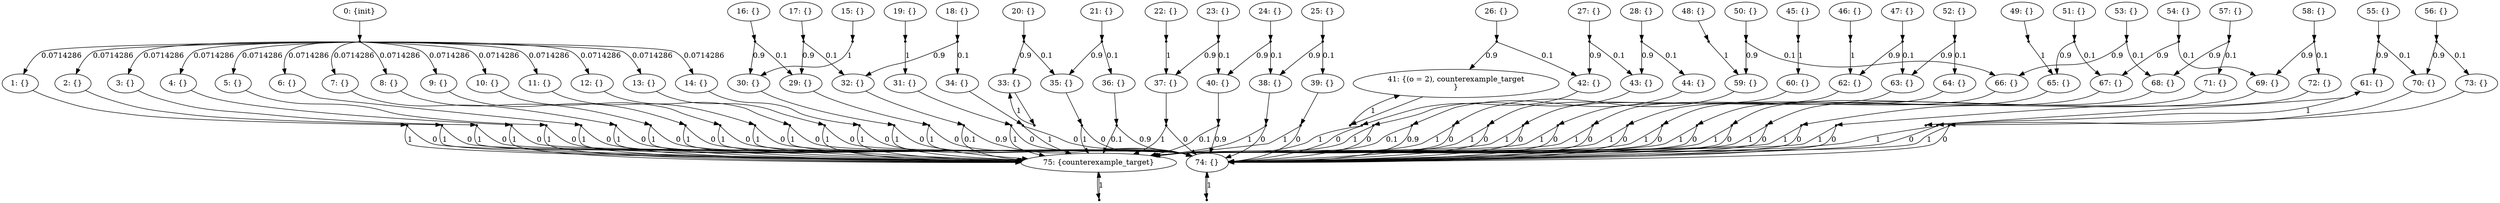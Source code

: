 digraph model {
	0 [ label = "0: {init}" ];
	1 [ label = "1: {}" ];
	2 [ label = "2: {}" ];
	3 [ label = "3: {}" ];
	4 [ label = "4: {}" ];
	5 [ label = "5: {}" ];
	6 [ label = "6: {}" ];
	7 [ label = "7: {}" ];
	8 [ label = "8: {}" ];
	9 [ label = "9: {}" ];
	10 [ label = "10: {}" ];
	11 [ label = "11: {}" ];
	12 [ label = "12: {}" ];
	13 [ label = "13: {}" ];
	14 [ label = "14: {}" ];
	15 [ label = "15: {}" ];
	16 [ label = "16: {}" ];
	17 [ label = "17: {}" ];
	18 [ label = "18: {}" ];
	19 [ label = "19: {}" ];
	20 [ label = "20: {}" ];
	21 [ label = "21: {}" ];
	22 [ label = "22: {}" ];
	23 [ label = "23: {}" ];
	24 [ label = "24: {}" ];
	25 [ label = "25: {}" ];
	26 [ label = "26: {}" ];
	27 [ label = "27: {}" ];
	28 [ label = "28: {}" ];
	29 [ label = "29: {}" ];
	30 [ label = "30: {}" ];
	31 [ label = "31: {}" ];
	32 [ label = "32: {}" ];
	33 [ label = "33: {}" ];
	34 [ label = "34: {}" ];
	35 [ label = "35: {}" ];
	36 [ label = "36: {}" ];
	37 [ label = "37: {}" ];
	38 [ label = "38: {}" ];
	39 [ label = "39: {}" ];
	40 [ label = "40: {}" ];
	41 [ label = "41: {(o = 2), counterexample_target
}" ];
	42 [ label = "42: {}" ];
	43 [ label = "43: {}" ];
	44 [ label = "44: {}" ];
	45 [ label = "45: {}" ];
	46 [ label = "46: {}" ];
	47 [ label = "47: {}" ];
	48 [ label = "48: {}" ];
	49 [ label = "49: {}" ];
	50 [ label = "50: {}" ];
	51 [ label = "51: {}" ];
	52 [ label = "52: {}" ];
	53 [ label = "53: {}" ];
	54 [ label = "54: {}" ];
	55 [ label = "55: {}" ];
	56 [ label = "56: {}" ];
	57 [ label = "57: {}" ];
	58 [ label = "58: {}" ];
	59 [ label = "59: {}" ];
	60 [ label = "60: {}" ];
	61 [ label = "61: {}" ];
	62 [ label = "62: {}" ];
	63 [ label = "63: {}" ];
	64 [ label = "64: {}" ];
	65 [ label = "65: {}" ];
	66 [ label = "66: {}" ];
	67 [ label = "67: {}" ];
	68 [ label = "68: {}" ];
	69 [ label = "69: {}" ];
	70 [ label = "70: {}" ];
	71 [ label = "71: {}" ];
	72 [ label = "72: {}" ];
	73 [ label = "73: {}" ];
	74 [ label = "74: {}" ];
	75 [ label = "75: {counterexample_target}" ];
	"0c0" [shape = "point"];
	0 -> "0c0";
	"0c0" -> 1 [ label= "0.0714286" ];
	"0c0" -> 2 [ label= "0.0714286" ];
	"0c0" -> 3 [ label= "0.0714286" ];
	"0c0" -> 4 [ label= "0.0714286" ];
	"0c0" -> 5 [ label= "0.0714286" ];
	"0c0" -> 6 [ label= "0.0714286" ];
	"0c0" -> 7 [ label= "0.0714286" ];
	"0c0" -> 8 [ label= "0.0714286" ];
	"0c0" -> 9 [ label= "0.0714286" ];
	"0c0" -> 10 [ label= "0.0714286" ];
	"0c0" -> 11 [ label= "0.0714286" ];
	"0c0" -> 12 [ label= "0.0714286" ];
	"0c0" -> 13 [ label= "0.0714286" ];
	"0c0" -> 14 [ label= "0.0714286" ];
	"1c0" [shape = "point"];
	1 -> "1c0";
	"1c0" -> 74 [ label= "0" ];
	"1c0" -> 75 [ label= "1" ];
	"2c0" [shape = "point"];
	2 -> "2c0";
	"2c0" -> 74 [ label= "0" ];
	"2c0" -> 75 [ label= "1" ];
	"3c0" [shape = "point"];
	3 -> "3c0";
	"3c0" -> 74 [ label= "0" ];
	"3c0" -> 75 [ label= "1" ];
	"4c0" [shape = "point"];
	4 -> "4c0";
	"4c0" -> 74 [ label= "0" ];
	"4c0" -> 75 [ label= "1" ];
	"5c0" [shape = "point"];
	5 -> "5c0";
	"5c0" -> 74 [ label= "0" ];
	"5c0" -> 75 [ label= "1" ];
	"6c0" [shape = "point"];
	6 -> "6c0";
	"6c0" -> 74 [ label= "0" ];
	"6c0" -> 75 [ label= "1" ];
	"7c0" [shape = "point"];
	7 -> "7c0";
	"7c0" -> 74 [ label= "0" ];
	"7c0" -> 75 [ label= "1" ];
	"8c0" [shape = "point"];
	8 -> "8c0";
	"8c0" -> 74 [ label= "0" ];
	"8c0" -> 75 [ label= "1" ];
	"9c0" [shape = "point"];
	9 -> "9c0";
	"9c0" -> 74 [ label= "0" ];
	"9c0" -> 75 [ label= "1" ];
	"10c0" [shape = "point"];
	10 -> "10c0";
	"10c0" -> 74 [ label= "0" ];
	"10c0" -> 75 [ label= "1" ];
	"11c0" [shape = "point"];
	11 -> "11c0";
	"11c0" -> 74 [ label= "0" ];
	"11c0" -> 75 [ label= "1" ];
	"12c0" [shape = "point"];
	12 -> "12c0";
	"12c0" -> 74 [ label= "0" ];
	"12c0" -> 75 [ label= "1" ];
	"13c0" [shape = "point"];
	13 -> "13c0";
	"13c0" -> 74 [ label= "0" ];
	"13c0" -> 75 [ label= "1" ];
	"14c0" [shape = "point"];
	14 -> "14c0";
	"14c0" -> 74 [ label= "0" ];
	"14c0" -> 75 [ label= "1" ];
	"15c0" [shape = "point"];
	15 -> "15c0";
	"15c0" -> 30 [ label= "1" ];
	"16c0" [shape = "point"];
	16 -> "16c0";
	"16c0" -> 29 [ label= "0.1" ];
	"16c0" -> 30 [ label= "0.9" ];
	"17c0" [shape = "point"];
	17 -> "17c0";
	"17c0" -> 29 [ label= "0.9" ];
	"17c0" -> 32 [ label= "0.1" ];
	"18c0" [shape = "point"];
	18 -> "18c0";
	"18c0" -> 32 [ label= "0.9" ];
	"18c0" -> 34 [ label= "0.1" ];
	"19c0" [shape = "point"];
	19 -> "19c0";
	"19c0" -> 31 [ label= "1" ];
	"20c0" [shape = "point"];
	20 -> "20c0";
	"20c0" -> 33 [ label= "0.9" ];
	"20c0" -> 35 [ label= "0.1" ];
	"21c0" [shape = "point"];
	21 -> "21c0";
	"21c0" -> 35 [ label= "0.9" ];
	"21c0" -> 36 [ label= "0.1" ];
	"22c0" [shape = "point"];
	22 -> "22c0";
	"22c0" -> 37 [ label= "1" ];
	"23c0" [shape = "point"];
	23 -> "23c0";
	"23c0" -> 37 [ label= "0.9" ];
	"23c0" -> 40 [ label= "0.1" ];
	"24c0" [shape = "point"];
	24 -> "24c0";
	"24c0" -> 38 [ label= "0.1" ];
	"24c0" -> 40 [ label= "0.9" ];
	"25c0" [shape = "point"];
	25 -> "25c0";
	"25c0" -> 38 [ label= "0.9" ];
	"25c0" -> 39 [ label= "0.1" ];
	"26c0" [shape = "point"];
	26 -> "26c0";
	"26c0" -> 41 [ label= "0.9" ];
	"26c0" -> 42 [ label= "0.1" ];
	"27c0" [shape = "point"];
	27 -> "27c0";
	"27c0" -> 42 [ label= "0.9" ];
	"27c0" -> 43 [ label= "0.1" ];
	"28c0" [shape = "point"];
	28 -> "28c0";
	"28c0" -> 43 [ label= "0.9" ];
	"28c0" -> 44 [ label= "0.1" ];
	"29c0" [shape = "point"];
	29 -> "29c0";
	"29c0" -> 74 [ label= "0" ];
	"29c0" -> 75 [ label= "1" ];
	"30c0" [shape = "point"];
	30 -> "30c0";
	"30c0" -> 74 [ label= "0" ];
	"30c0" -> 75 [ label= "1" ];
	"31c0" [shape = "point"];
	31 -> "31c0";
	"31c0" -> 74 [ label= "0" ];
	"31c0" -> 75 [ label= "1" ];
	"32c0" [shape = "point"];
	32 -> "32c0";
	"32c0" -> 74 [ label= "0.9" ];
	"32c0" -> 75 [ label= "0.1" ];
	"33c0" [shape = "point"];
	33 -> "33c0";
	"33c0" -> 33 [ label= "1" ];
	"34c0" [shape = "point"];
	34 -> "34c0";
	"34c0" -> 74 [ label= "0" ];
	"34c0" -> 75 [ label= "1" ];
	"35c0" [shape = "point"];
	35 -> "35c0";
	"35c0" -> 74 [ label= "0" ];
	"35c0" -> 75 [ label= "1" ];
	"36c0" [shape = "point"];
	36 -> "36c0";
	"36c0" -> 74 [ label= "0.9" ];
	"36c0" -> 75 [ label= "0.1" ];
	"37c0" [shape = "point"];
	37 -> "37c0";
	"37c0" -> 74 [ label= "0" ];
	"37c0" -> 75 [ label= "1" ];
	"38c0" [shape = "point"];
	38 -> "38c0";
	"38c0" -> 74 [ label= "0" ];
	"38c0" -> 75 [ label= "1" ];
	"39c0" [shape = "point"];
	39 -> "39c0";
	"39c0" -> 74 [ label= "0" ];
	"39c0" -> 75 [ label= "1" ];
	"40c0" [shape = "point"];
	40 -> "40c0";
	"40c0" -> 74 [ label= "0.9" ];
	"40c0" -> 75 [ label= "0.1" ];
	"41c0" [shape = "point"];
	41 -> "41c0";
	"41c0" -> 41 [ label= "1" ];
	"42c0" [shape = "point"];
	42 -> "42c0";
	"42c0" -> 74 [ label= "0" ];
	"42c0" -> 75 [ label= "1" ];
	"43c0" [shape = "point"];
	43 -> "43c0";
	"43c0" -> 74 [ label= "0" ];
	"43c0" -> 75 [ label= "1" ];
	"44c0" [shape = "point"];
	44 -> "44c0";
	"44c0" -> 74 [ label= "0.9" ];
	"44c0" -> 75 [ label= "0.1" ];
	"45c0" [shape = "point"];
	45 -> "45c0";
	"45c0" -> 60 [ label= "1" ];
	"46c0" [shape = "point"];
	46 -> "46c0";
	"46c0" -> 62 [ label= "1" ];
	"47c0" [shape = "point"];
	47 -> "47c0";
	"47c0" -> 62 [ label= "0.9" ];
	"47c0" -> 63 [ label= "0.1" ];
	"48c0" [shape = "point"];
	48 -> "48c0";
	"48c0" -> 59 [ label= "1" ];
	"49c0" [shape = "point"];
	49 -> "49c0";
	"49c0" -> 65 [ label= "1" ];
	"50c0" [shape = "point"];
	50 -> "50c0";
	"50c0" -> 59 [ label= "0.9" ];
	"50c0" -> 66 [ label= "0.1" ];
	"51c0" [shape = "point"];
	51 -> "51c0";
	"51c0" -> 65 [ label= "0.9" ];
	"51c0" -> 67 [ label= "0.1" ];
	"52c0" [shape = "point"];
	52 -> "52c0";
	"52c0" -> 63 [ label= "0.9" ];
	"52c0" -> 64 [ label= "0.1" ];
	"53c0" [shape = "point"];
	53 -> "53c0";
	"53c0" -> 66 [ label= "0.9" ];
	"53c0" -> 68 [ label= "0.1" ];
	"54c0" [shape = "point"];
	54 -> "54c0";
	"54c0" -> 67 [ label= "0.9" ];
	"54c0" -> 69 [ label= "0.1" ];
	"55c0" [shape = "point"];
	55 -> "55c0";
	"55c0" -> 61 [ label= "0.9" ];
	"55c0" -> 70 [ label= "0.1" ];
	"56c0" [shape = "point"];
	56 -> "56c0";
	"56c0" -> 70 [ label= "0.9" ];
	"56c0" -> 73 [ label= "0.1" ];
	"57c0" [shape = "point"];
	57 -> "57c0";
	"57c0" -> 68 [ label= "0.9" ];
	"57c0" -> 71 [ label= "0.1" ];
	"58c0" [shape = "point"];
	58 -> "58c0";
	"58c0" -> 69 [ label= "0.9" ];
	"58c0" -> 72 [ label= "0.1" ];
	"59c0" [shape = "point"];
	59 -> "59c0";
	"59c0" -> 74 [ label= "0" ];
	"59c0" -> 75 [ label= "1" ];
	"60c0" [shape = "point"];
	60 -> "60c0";
	"60c0" -> 74 [ label= "0" ];
	"60c0" -> 75 [ label= "1" ];
	"61c0" [shape = "point"];
	61 -> "61c0";
	"61c0" -> 61 [ label= "1" ];
	"62c0" [shape = "point"];
	62 -> "62c0";
	"62c0" -> 74 [ label= "0" ];
	"62c0" -> 75 [ label= "1" ];
	"63c0" [shape = "point"];
	63 -> "63c0";
	"63c0" -> 74 [ label= "0" ];
	"63c0" -> 75 [ label= "1" ];
	"64c0" [shape = "point"];
	64 -> "64c0";
	"64c0" -> 74 [ label= "0" ];
	"64c0" -> 75 [ label= "1" ];
	"65c0" [shape = "point"];
	65 -> "65c0";
	"65c0" -> 74 [ label= "0" ];
	"65c0" -> 75 [ label= "1" ];
	"66c0" [shape = "point"];
	66 -> "66c0";
	"66c0" -> 74 [ label= "0" ];
	"66c0" -> 75 [ label= "1" ];
	"67c0" [shape = "point"];
	67 -> "67c0";
	"67c0" -> 74 [ label= "0" ];
	"67c0" -> 75 [ label= "1" ];
	"68c0" [shape = "point"];
	68 -> "68c0";
	"68c0" -> 74 [ label= "0" ];
	"68c0" -> 75 [ label= "1" ];
	"69c0" [shape = "point"];
	69 -> "69c0";
	"69c0" -> 74 [ label= "0" ];
	"69c0" -> 75 [ label= "1" ];
	"70c0" [shape = "point"];
	70 -> "70c0";
	"70c0" -> 74 [ label= "0" ];
	"70c0" -> 75 [ label= "1" ];
	"71c0" [shape = "point"];
	71 -> "71c0";
	"71c0" -> 74 [ label= "0" ];
	"71c0" -> 75 [ label= "1" ];
	"72c0" [shape = "point"];
	72 -> "72c0";
	"72c0" -> 74 [ label= "0" ];
	"72c0" -> 75 [ label= "1" ];
	"73c0" [shape = "point"];
	73 -> "73c0";
	"73c0" -> 74 [ label= "0" ];
	"73c0" -> 75 [ label= "1" ];
	"74c0" [shape = "point"];
	74 -> "74c0";
	"74c0" -> 74 [ label= "1" ];
	"75c0" [shape = "point"];
	75 -> "75c0";
	"75c0" -> 75 [ label= "1" ];
}
